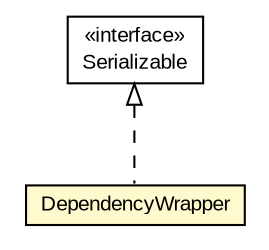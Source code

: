 #!/usr/local/bin/dot
#
# Class diagram 
# Generated by UMLGraph version R5_6-24-gf6e263 (http://www.umlgraph.org/)
#

digraph G {
	edge [fontname="arial",fontsize=10,labelfontname="arial",labelfontsize=10];
	node [fontname="arial",fontsize=10,shape=plaintext];
	nodesep=0.25;
	ranksep=0.5;
	// org.miloss.fgsms.services.interfaces.dataaccessservice.DependencyWrapper
	c296879 [label=<<table title="org.miloss.fgsms.services.interfaces.dataaccessservice.DependencyWrapper" border="0" cellborder="1" cellspacing="0" cellpadding="2" port="p" bgcolor="lemonChiffon" href="./DependencyWrapper.html">
		<tr><td><table border="0" cellspacing="0" cellpadding="1">
<tr><td align="center" balign="center"> DependencyWrapper </td></tr>
		</table></td></tr>
		</table>>, URL="./DependencyWrapper.html", fontname="arial", fontcolor="black", fontsize=10.0];
	//org.miloss.fgsms.services.interfaces.dataaccessservice.DependencyWrapper implements java.io.Serializable
	c297647:p -> c296879:p [dir=back,arrowtail=empty,style=dashed];
	// java.io.Serializable
	c297647 [label=<<table title="java.io.Serializable" border="0" cellborder="1" cellspacing="0" cellpadding="2" port="p" href="http://java.sun.com/j2se/1.4.2/docs/api/java/io/Serializable.html">
		<tr><td><table border="0" cellspacing="0" cellpadding="1">
<tr><td align="center" balign="center"> &#171;interface&#187; </td></tr>
<tr><td align="center" balign="center"> Serializable </td></tr>
		</table></td></tr>
		</table>>, URL="http://java.sun.com/j2se/1.4.2/docs/api/java/io/Serializable.html", fontname="arial", fontcolor="black", fontsize=10.0];
}

